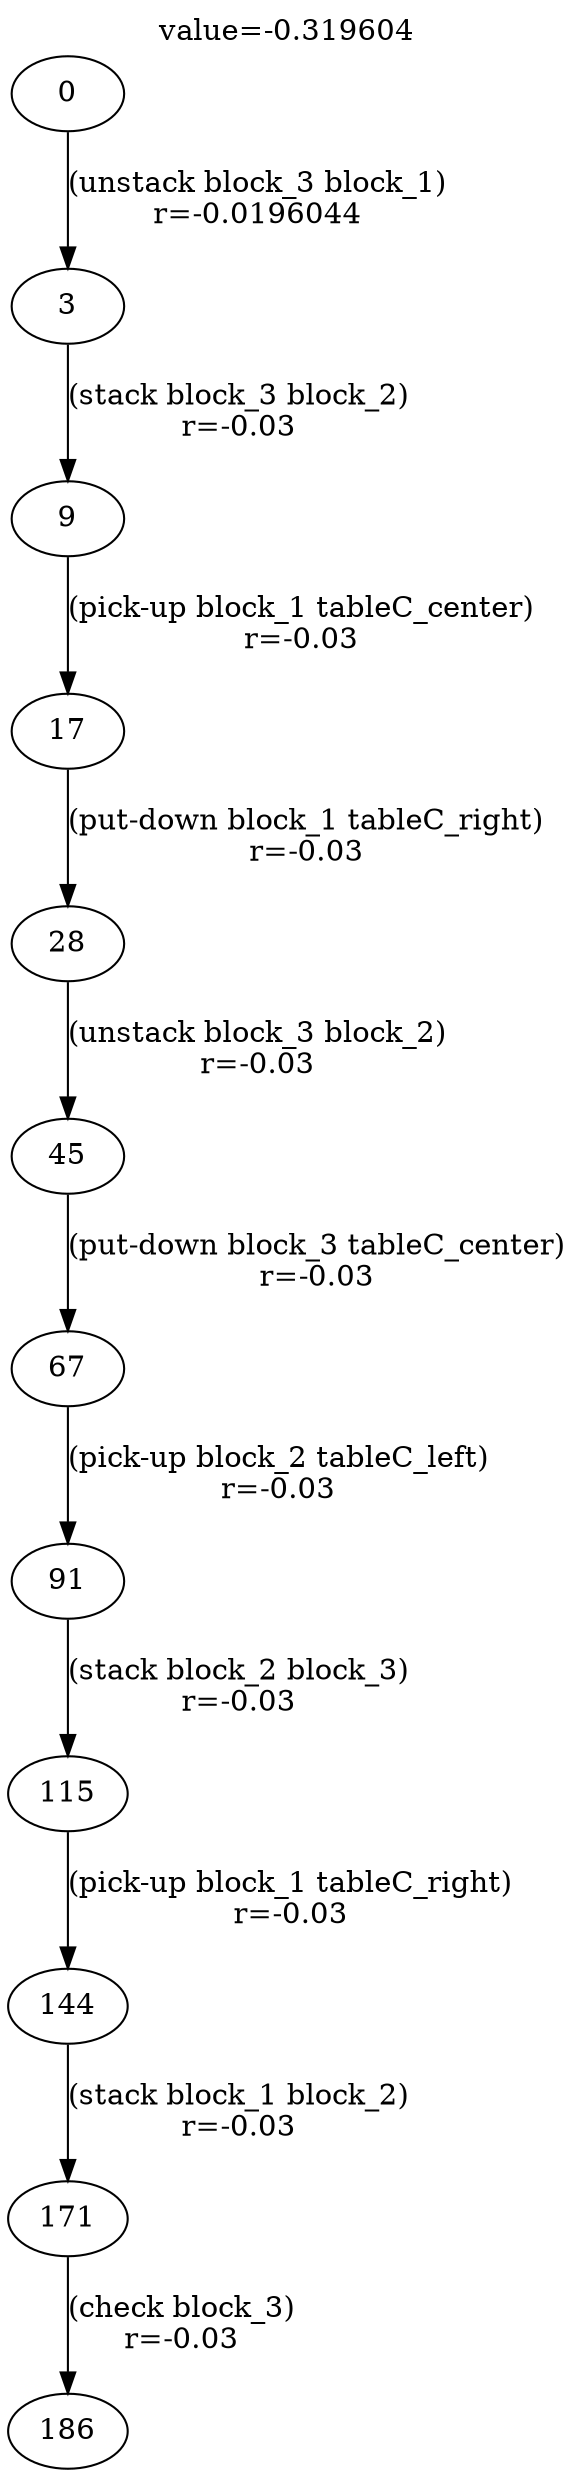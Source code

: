 digraph g{
label="value=-0.319604"
labelloc=top
0->3 [ label="(unstack block_3 block_1)
r=-0.0196044" ];
3->9 [ label="(stack block_3 block_2)
r=-0.03" ];
9->17 [ label="(pick-up block_1 tableC_center)
r=-0.03" ];
17->28 [ label="(put-down block_1 tableC_right)
r=-0.03" ];
28->45 [ label="(unstack block_3 block_2)
r=-0.03" ];
45->67 [ label="(put-down block_3 tableC_center)
r=-0.03" ];
67->91 [ label="(pick-up block_2 tableC_left)
r=-0.03" ];
91->115 [ label="(stack block_2 block_3)
r=-0.03" ];
115->144 [ label="(pick-up block_1 tableC_right)
r=-0.03" ];
144->171 [ label="(stack block_1 block_2)
r=-0.03" ];
171->186 [ label="(check block_3)
r=-0.03" ];
}
